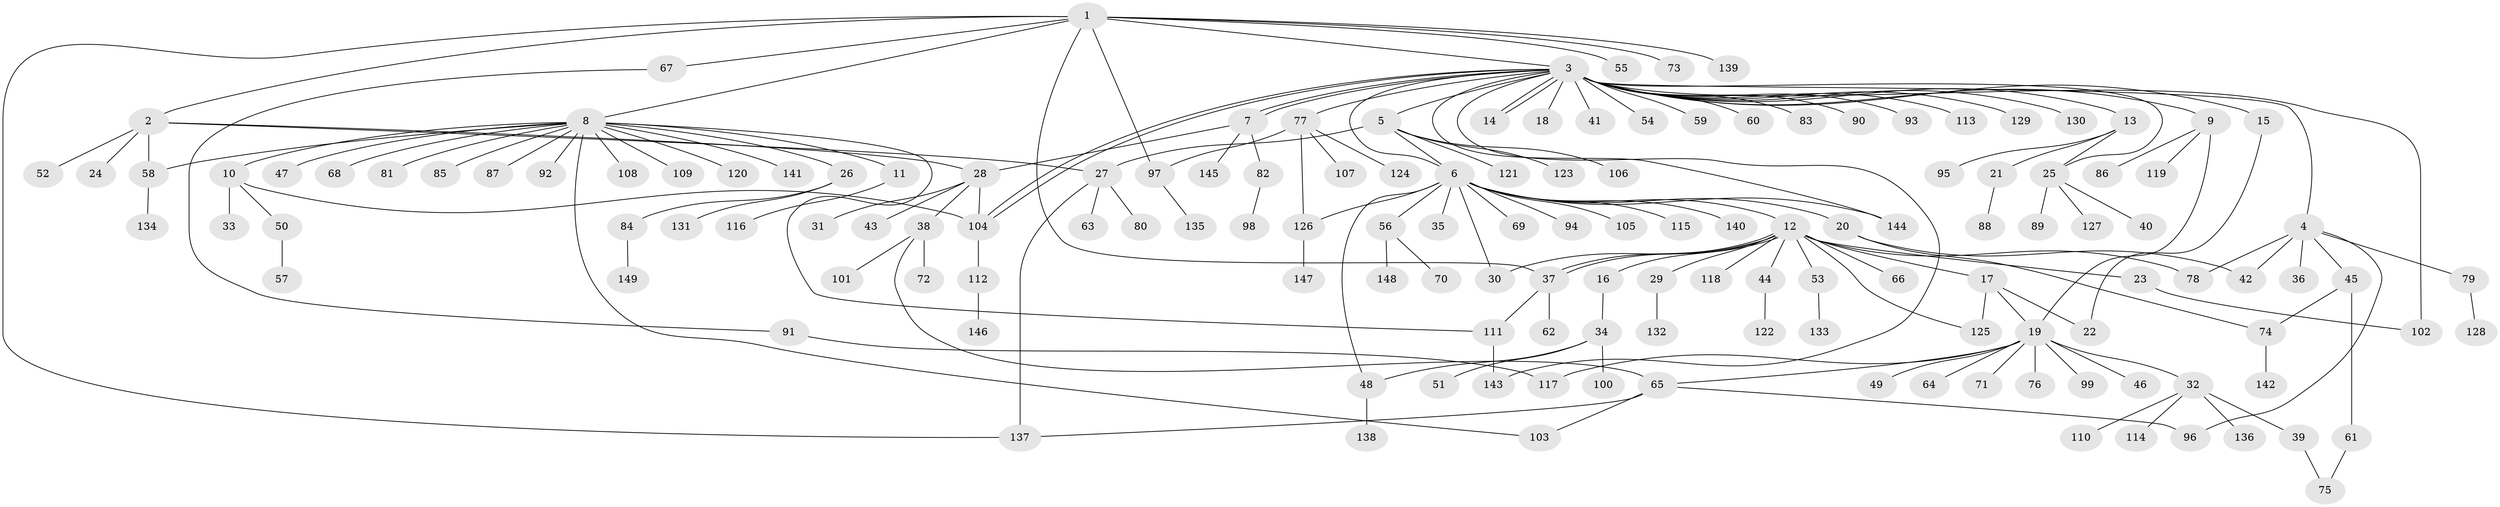 // Generated by graph-tools (version 1.1) at 2025/47/03/09/25 04:47:56]
// undirected, 149 vertices, 181 edges
graph export_dot {
graph [start="1"]
  node [color=gray90,style=filled];
  1;
  2;
  3;
  4;
  5;
  6;
  7;
  8;
  9;
  10;
  11;
  12;
  13;
  14;
  15;
  16;
  17;
  18;
  19;
  20;
  21;
  22;
  23;
  24;
  25;
  26;
  27;
  28;
  29;
  30;
  31;
  32;
  33;
  34;
  35;
  36;
  37;
  38;
  39;
  40;
  41;
  42;
  43;
  44;
  45;
  46;
  47;
  48;
  49;
  50;
  51;
  52;
  53;
  54;
  55;
  56;
  57;
  58;
  59;
  60;
  61;
  62;
  63;
  64;
  65;
  66;
  67;
  68;
  69;
  70;
  71;
  72;
  73;
  74;
  75;
  76;
  77;
  78;
  79;
  80;
  81;
  82;
  83;
  84;
  85;
  86;
  87;
  88;
  89;
  90;
  91;
  92;
  93;
  94;
  95;
  96;
  97;
  98;
  99;
  100;
  101;
  102;
  103;
  104;
  105;
  106;
  107;
  108;
  109;
  110;
  111;
  112;
  113;
  114;
  115;
  116;
  117;
  118;
  119;
  120;
  121;
  122;
  123;
  124;
  125;
  126;
  127;
  128;
  129;
  130;
  131;
  132;
  133;
  134;
  135;
  136;
  137;
  138;
  139;
  140;
  141;
  142;
  143;
  144;
  145;
  146;
  147;
  148;
  149;
  1 -- 2;
  1 -- 3;
  1 -- 8;
  1 -- 37;
  1 -- 55;
  1 -- 67;
  1 -- 73;
  1 -- 97;
  1 -- 137;
  1 -- 139;
  2 -- 24;
  2 -- 27;
  2 -- 28;
  2 -- 52;
  2 -- 58;
  3 -- 4;
  3 -- 5;
  3 -- 6;
  3 -- 7;
  3 -- 7;
  3 -- 9;
  3 -- 13;
  3 -- 14;
  3 -- 14;
  3 -- 15;
  3 -- 18;
  3 -- 25;
  3 -- 41;
  3 -- 54;
  3 -- 59;
  3 -- 60;
  3 -- 77;
  3 -- 83;
  3 -- 90;
  3 -- 93;
  3 -- 102;
  3 -- 104;
  3 -- 104;
  3 -- 113;
  3 -- 129;
  3 -- 130;
  3 -- 143;
  3 -- 144;
  4 -- 36;
  4 -- 42;
  4 -- 45;
  4 -- 78;
  4 -- 79;
  4 -- 96;
  5 -- 6;
  5 -- 27;
  5 -- 106;
  5 -- 121;
  5 -- 123;
  6 -- 12;
  6 -- 20;
  6 -- 30;
  6 -- 35;
  6 -- 48;
  6 -- 56;
  6 -- 69;
  6 -- 94;
  6 -- 105;
  6 -- 115;
  6 -- 126;
  6 -- 140;
  6 -- 144;
  7 -- 28;
  7 -- 82;
  7 -- 145;
  8 -- 10;
  8 -- 11;
  8 -- 26;
  8 -- 47;
  8 -- 58;
  8 -- 68;
  8 -- 81;
  8 -- 85;
  8 -- 87;
  8 -- 92;
  8 -- 103;
  8 -- 108;
  8 -- 109;
  8 -- 111;
  8 -- 120;
  8 -- 141;
  9 -- 19;
  9 -- 86;
  9 -- 119;
  10 -- 33;
  10 -- 50;
  10 -- 104;
  11 -- 116;
  12 -- 16;
  12 -- 17;
  12 -- 23;
  12 -- 29;
  12 -- 30;
  12 -- 37;
  12 -- 37;
  12 -- 44;
  12 -- 53;
  12 -- 66;
  12 -- 78;
  12 -- 118;
  12 -- 125;
  13 -- 21;
  13 -- 25;
  13 -- 95;
  15 -- 22;
  16 -- 34;
  17 -- 19;
  17 -- 22;
  17 -- 125;
  19 -- 32;
  19 -- 46;
  19 -- 49;
  19 -- 64;
  19 -- 65;
  19 -- 71;
  19 -- 76;
  19 -- 99;
  19 -- 117;
  20 -- 42;
  20 -- 74;
  21 -- 88;
  23 -- 102;
  25 -- 40;
  25 -- 89;
  25 -- 127;
  26 -- 84;
  26 -- 131;
  27 -- 63;
  27 -- 80;
  27 -- 137;
  28 -- 31;
  28 -- 38;
  28 -- 43;
  28 -- 104;
  29 -- 132;
  32 -- 39;
  32 -- 110;
  32 -- 114;
  32 -- 136;
  34 -- 48;
  34 -- 51;
  34 -- 100;
  37 -- 62;
  37 -- 111;
  38 -- 65;
  38 -- 72;
  38 -- 101;
  39 -- 75;
  44 -- 122;
  45 -- 61;
  45 -- 74;
  48 -- 138;
  50 -- 57;
  53 -- 133;
  56 -- 70;
  56 -- 148;
  58 -- 134;
  61 -- 75;
  65 -- 96;
  65 -- 103;
  65 -- 137;
  67 -- 91;
  74 -- 142;
  77 -- 97;
  77 -- 107;
  77 -- 124;
  77 -- 126;
  79 -- 128;
  82 -- 98;
  84 -- 149;
  91 -- 117;
  97 -- 135;
  104 -- 112;
  111 -- 143;
  112 -- 146;
  126 -- 147;
}
